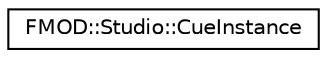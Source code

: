 digraph "Graphical Class Hierarchy"
{
  edge [fontname="Helvetica",fontsize="10",labelfontname="Helvetica",labelfontsize="10"];
  node [fontname="Helvetica",fontsize="10",shape=record];
  rankdir="LR";
  Node1 [label="FMOD::Studio::CueInstance",height=0.2,width=0.4,color="black", fillcolor="white", style="filled",URL="$class_f_m_o_d_1_1_studio_1_1_cue_instance.html"];
}

